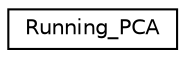 digraph "Graphical Class Hierarchy"
{
  edge [fontname="Helvetica",fontsize="10",labelfontname="Helvetica",labelfontsize="10"];
  node [fontname="Helvetica",fontsize="10",shape=record];
  rankdir="LR";
  Node0 [label="Running_PCA",height=0.2,width=0.4,color="black", fillcolor="white", style="filled",URL="$classRunning__PCA.html"];
}

